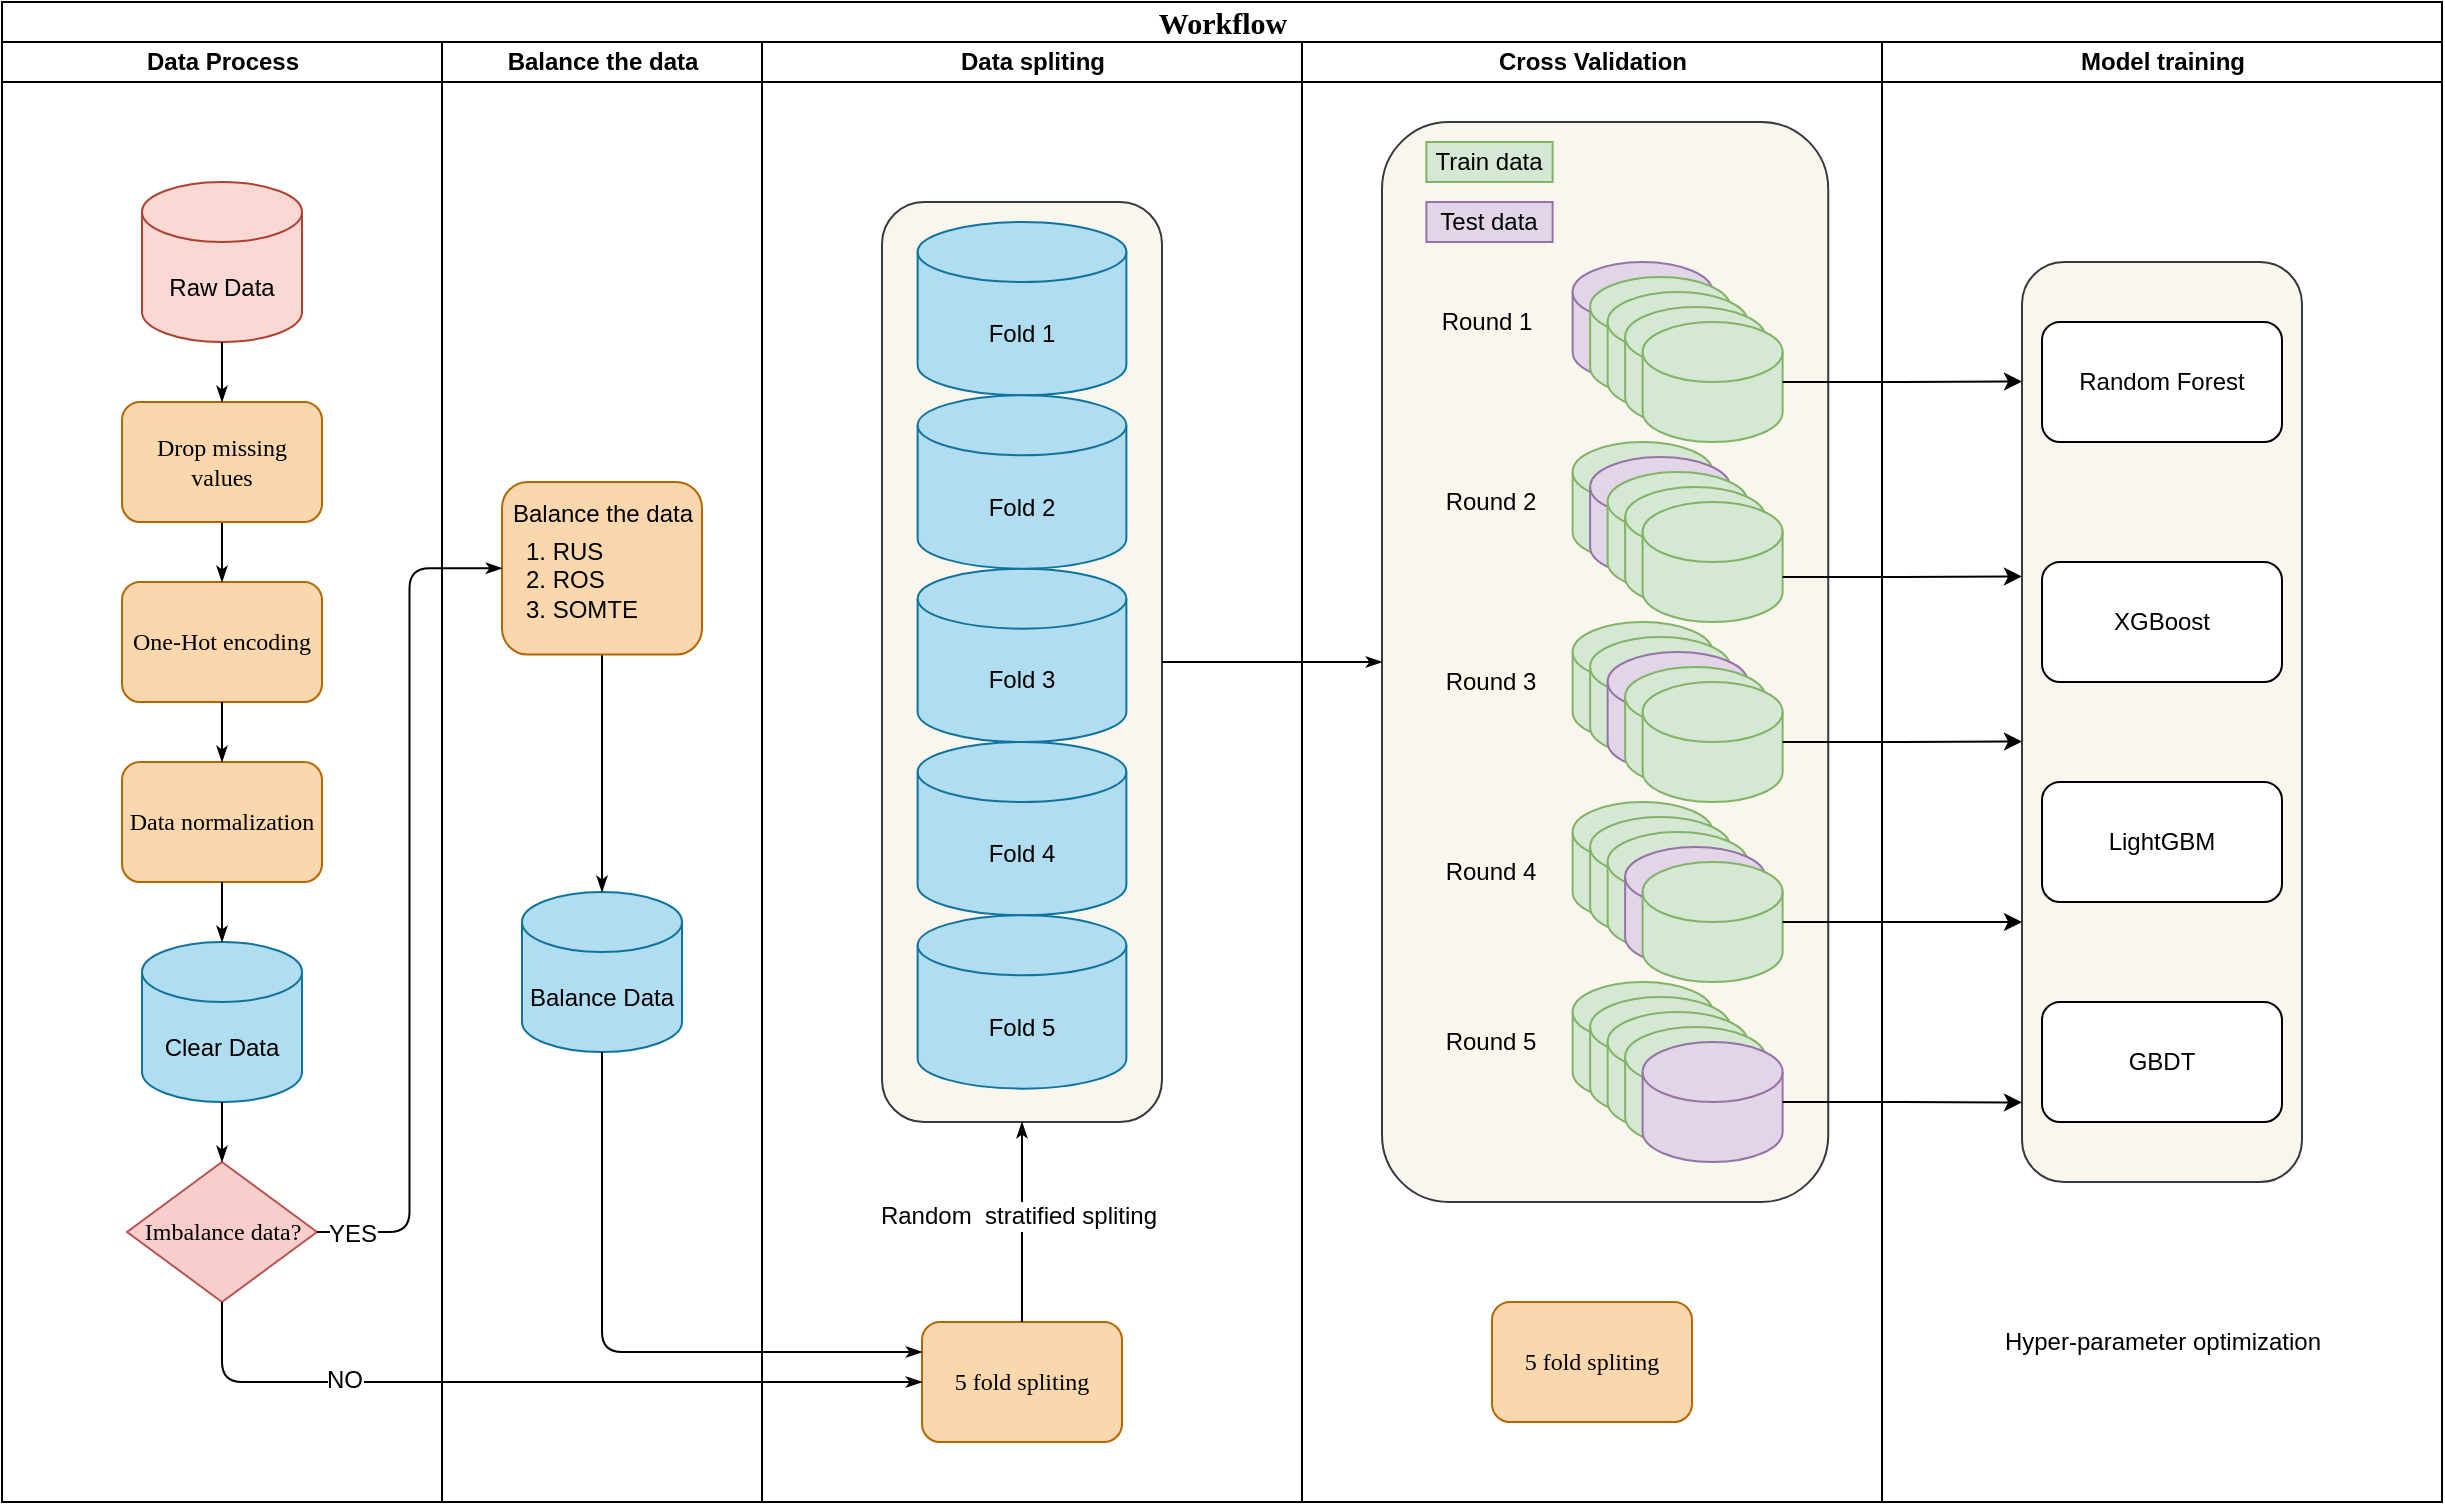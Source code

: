 <mxfile version="17.4.6" type="github">
  <diagram name="Page-1" id="74e2e168-ea6b-b213-b513-2b3c1d86103e">
    <mxGraphModel dx="1409" dy="1704" grid="1" gridSize="10" guides="1" tooltips="1" connect="1" arrows="1" fold="1" page="1" pageScale="1" pageWidth="1100" pageHeight="850" background="none" math="0" shadow="0">
      <root>
        <mxCell id="0" />
        <mxCell id="1" parent="0" />
        <mxCell id="77e6c97f196da883-1" value="&lt;font style=&quot;font-size: 15px&quot;&gt;Workflow&lt;/font&gt;" style="swimlane;html=1;childLayout=stackLayout;startSize=20;rounded=0;shadow=0;labelBackgroundColor=none;strokeWidth=1;fontFamily=Verdana;fontSize=8;align=center;" parent="1" vertex="1">
          <mxGeometry x="120" y="-20" width="1220" height="750" as="geometry" />
        </mxCell>
        <mxCell id="77e6c97f196da883-2" value="Data Process" style="swimlane;html=1;startSize=20;" parent="77e6c97f196da883-1" vertex="1">
          <mxGeometry y="20" width="220" height="730" as="geometry" />
        </mxCell>
        <mxCell id="SEI4IOqOExJCMmpLVqtO-1" value="&lt;div&gt;Raw Data&lt;/div&gt;" style="shape=cylinder3;whiteSpace=wrap;html=1;boundedLbl=1;backgroundOutline=1;size=15;fillColor=#fad9d5;strokeColor=#ae4132;" vertex="1" parent="77e6c97f196da883-2">
          <mxGeometry x="70" y="70" width="80" height="80" as="geometry" />
        </mxCell>
        <mxCell id="77e6c97f196da883-11" value="One-Hot encoding" style="rounded=1;whiteSpace=wrap;html=1;shadow=0;labelBackgroundColor=none;strokeWidth=1;fontFamily=Verdana;fontSize=12;align=center;fillColor=#fad7ac;strokeColor=#b46504;" parent="77e6c97f196da883-2" vertex="1">
          <mxGeometry x="60" y="270" width="100" height="60" as="geometry" />
        </mxCell>
        <mxCell id="77e6c97f196da883-26" style="edgeStyle=orthogonalEdgeStyle;rounded=1;html=1;labelBackgroundColor=none;startArrow=none;startFill=0;startSize=5;endArrow=classicThin;endFill=1;endSize=5;jettySize=auto;orthogonalLoop=1;strokeWidth=1;fontFamily=Verdana;fontSize=8;exitX=0.5;exitY=1;exitDx=0;exitDy=0;" parent="77e6c97f196da883-2" source="SEI4IOqOExJCMmpLVqtO-13" target="77e6c97f196da883-11" edge="1">
          <mxGeometry relative="1" as="geometry">
            <mxPoint x="135" y="155" as="sourcePoint" />
          </mxGeometry>
        </mxCell>
        <mxCell id="SEI4IOqOExJCMmpLVqtO-10" value="Data normalization" style="rounded=1;whiteSpace=wrap;html=1;shadow=0;labelBackgroundColor=none;strokeWidth=1;fontFamily=Verdana;fontSize=12;align=center;fillColor=#fad7ac;strokeColor=#b46504;" vertex="1" parent="77e6c97f196da883-2">
          <mxGeometry x="60" y="360" width="100" height="60" as="geometry" />
        </mxCell>
        <mxCell id="SEI4IOqOExJCMmpLVqtO-12" style="edgeStyle=orthogonalEdgeStyle;rounded=1;html=1;labelBackgroundColor=none;startArrow=none;startFill=0;startSize=5;endArrow=classicThin;endFill=1;endSize=5;jettySize=auto;orthogonalLoop=1;strokeWidth=1;fontFamily=Verdana;fontSize=8;exitX=0.5;exitY=1;exitDx=0;exitDy=0;" edge="1" parent="77e6c97f196da883-2" source="77e6c97f196da883-11" target="SEI4IOqOExJCMmpLVqtO-10">
          <mxGeometry relative="1" as="geometry">
            <mxPoint x="120" y="200" as="sourcePoint" />
            <mxPoint x="120" y="260" as="targetPoint" />
          </mxGeometry>
        </mxCell>
        <mxCell id="SEI4IOqOExJCMmpLVqtO-13" value="Drop missing values" style="rounded=1;whiteSpace=wrap;html=1;shadow=0;labelBackgroundColor=none;strokeWidth=1;fontFamily=Verdana;fontSize=12;align=center;fillColor=#fad7ac;strokeColor=#b46504;" vertex="1" parent="77e6c97f196da883-2">
          <mxGeometry x="60" y="180" width="100" height="60" as="geometry" />
        </mxCell>
        <mxCell id="SEI4IOqOExJCMmpLVqtO-14" style="edgeStyle=orthogonalEdgeStyle;rounded=1;html=1;labelBackgroundColor=none;startArrow=none;startFill=0;startSize=5;endArrow=classicThin;endFill=1;endSize=5;jettySize=auto;orthogonalLoop=1;strokeWidth=1;fontFamily=Verdana;fontSize=8;entryX=0.5;entryY=0;entryDx=0;entryDy=0;" edge="1" parent="77e6c97f196da883-2" source="SEI4IOqOExJCMmpLVqtO-1" target="SEI4IOqOExJCMmpLVqtO-13">
          <mxGeometry relative="1" as="geometry">
            <mxPoint x="120" y="280" as="sourcePoint" />
            <mxPoint x="120" y="310" as="targetPoint" />
          </mxGeometry>
        </mxCell>
        <mxCell id="SEI4IOqOExJCMmpLVqtO-15" value="&lt;div&gt;Clear Data&lt;/div&gt;" style="shape=cylinder3;whiteSpace=wrap;html=1;boundedLbl=1;backgroundOutline=1;size=15;fillColor=#b1ddf0;strokeColor=#10739e;" vertex="1" parent="77e6c97f196da883-2">
          <mxGeometry x="70" y="450" width="80" height="80" as="geometry" />
        </mxCell>
        <mxCell id="SEI4IOqOExJCMmpLVqtO-16" style="edgeStyle=elbowEdgeStyle;rounded=1;html=1;labelBackgroundColor=none;startArrow=none;startFill=0;startSize=5;endArrow=classicThin;endFill=1;endSize=5;jettySize=auto;orthogonalLoop=1;strokeWidth=1;fontFamily=Verdana;fontSize=8;exitX=0.5;exitY=1;exitDx=0;exitDy=0;entryX=0.5;entryY=0;entryDx=0;entryDy=0;entryPerimeter=0;" edge="1" parent="77e6c97f196da883-2" source="SEI4IOqOExJCMmpLVqtO-10" target="SEI4IOqOExJCMmpLVqtO-15">
          <mxGeometry relative="1" as="geometry">
            <mxPoint x="120" y="340" as="sourcePoint" />
            <mxPoint x="120" y="370" as="targetPoint" />
          </mxGeometry>
        </mxCell>
        <mxCell id="SEI4IOqOExJCMmpLVqtO-19" value="Imbalance data?" style="rhombus;whiteSpace=wrap;html=1;rounded=0;shadow=0;labelBackgroundColor=none;strokeWidth=1;fontFamily=Verdana;fontSize=12;align=center;fillColor=#f8cecc;strokeColor=#b85450;" vertex="1" parent="77e6c97f196da883-2">
          <mxGeometry x="62.5" y="560" width="95" height="70" as="geometry" />
        </mxCell>
        <mxCell id="SEI4IOqOExJCMmpLVqtO-20" style="edgeStyle=orthogonalEdgeStyle;rounded=1;html=1;labelBackgroundColor=none;startArrow=none;startFill=0;startSize=5;endArrow=classicThin;endFill=1;endSize=5;jettySize=auto;orthogonalLoop=1;strokeWidth=1;fontFamily=Verdana;fontSize=8;exitX=0.5;exitY=1;exitDx=0;exitDy=0;entryX=0.5;entryY=0;entryDx=0;entryDy=0;exitPerimeter=0;" edge="1" parent="77e6c97f196da883-2" source="SEI4IOqOExJCMmpLVqtO-15" target="SEI4IOqOExJCMmpLVqtO-19">
          <mxGeometry relative="1" as="geometry">
            <mxPoint x="120" y="430" as="sourcePoint" />
            <mxPoint x="120" y="460" as="targetPoint" />
          </mxGeometry>
        </mxCell>
        <mxCell id="77e6c97f196da883-3" value="Balance the data" style="swimlane;html=1;startSize=20;" parent="77e6c97f196da883-1" vertex="1">
          <mxGeometry x="220" y="20" width="160" height="730" as="geometry" />
        </mxCell>
        <mxCell id="SEI4IOqOExJCMmpLVqtO-70" value="&lt;div&gt;Balance Data&lt;/div&gt;" style="shape=cylinder3;whiteSpace=wrap;html=1;boundedLbl=1;backgroundOutline=1;size=15;fillColor=#b1ddf0;strokeColor=#10739e;" vertex="1" parent="77e6c97f196da883-3">
          <mxGeometry x="40" y="425" width="80" height="80" as="geometry" />
        </mxCell>
        <mxCell id="SEI4IOqOExJCMmpLVqtO-74" style="edgeStyle=orthogonalEdgeStyle;rounded=1;html=1;labelBackgroundColor=none;startArrow=none;startFill=0;startSize=5;endArrow=classicThin;endFill=1;endSize=5;jettySize=auto;orthogonalLoop=1;strokeWidth=1;fontFamily=Verdana;fontSize=8;exitX=0.5;exitY=1;exitDx=0;exitDy=0;entryX=0.5;entryY=0;entryDx=0;entryDy=0;entryPerimeter=0;" edge="1" parent="77e6c97f196da883-3" source="SEI4IOqOExJCMmpLVqtO-27" target="SEI4IOqOExJCMmpLVqtO-70">
          <mxGeometry relative="1" as="geometry">
            <mxPoint x="-100" y="250" as="sourcePoint" />
            <mxPoint x="-100" y="280" as="targetPoint" />
          </mxGeometry>
        </mxCell>
        <mxCell id="SEI4IOqOExJCMmpLVqtO-27" value="" style="rounded=1;whiteSpace=wrap;html=1;shadow=0;labelBackgroundColor=none;strokeWidth=1;fontFamily=Verdana;fontSize=12;align=center;fillColor=#fad7ac;strokeColor=#b46504;" vertex="1" parent="77e6c97f196da883-3">
          <mxGeometry x="30" y="220" width="100" height="86.25" as="geometry" />
        </mxCell>
        <mxCell id="SEI4IOqOExJCMmpLVqtO-31" value="Balance the data" style="text;html=1;align=center;verticalAlign=middle;resizable=0;points=[];autosize=1;strokeColor=none;fillColor=none;fontSize=12;" vertex="1" parent="77e6c97f196da883-3">
          <mxGeometry x="25" y="225.598" width="110" height="20" as="geometry" />
        </mxCell>
        <mxCell id="SEI4IOqOExJCMmpLVqtO-67" value="&lt;div align=&quot;left&quot;&gt;1. RUS&lt;br&gt;&lt;/div&gt;&lt;div align=&quot;left&quot;&gt;2. ROS&lt;/div&gt;&lt;div align=&quot;left&quot;&gt;3. SOMTE&lt;br&gt;&lt;/div&gt;" style="text;html=1;align=left;verticalAlign=middle;resizable=0;points=[];autosize=1;strokeColor=none;fillColor=none;fontSize=12;" vertex="1" parent="77e6c97f196da883-3">
          <mxGeometry x="40" y="243.523" width="70" height="50" as="geometry" />
        </mxCell>
        <mxCell id="77e6c97f196da883-4" value="&lt;div&gt;Data spliting&lt;/div&gt;" style="swimlane;html=1;startSize=20;rounded=0;" parent="77e6c97f196da883-1" vertex="1">
          <mxGeometry x="380" y="20" width="270" height="730" as="geometry" />
        </mxCell>
        <mxCell id="SEI4IOqOExJCMmpLVqtO-257" value="" style="rounded=1;whiteSpace=wrap;html=1;fontSize=12;strokeWidth=1;fillColor=#f9f7ed;strokeColor=#36393d;" vertex="1" parent="77e6c97f196da883-4">
          <mxGeometry x="60" y="80" width="140" height="460" as="geometry" />
        </mxCell>
        <mxCell id="SEI4IOqOExJCMmpLVqtO-17" value="5 fold spliting" style="rounded=1;whiteSpace=wrap;html=1;shadow=0;labelBackgroundColor=none;strokeWidth=1;fontFamily=Verdana;fontSize=12;align=center;fillColor=#fad7ac;strokeColor=#b46504;" vertex="1" parent="77e6c97f196da883-4">
          <mxGeometry x="80" y="640" width="100" height="60" as="geometry" />
        </mxCell>
        <mxCell id="SEI4IOqOExJCMmpLVqtO-215" value="Fold 4" style="shape=cylinder3;whiteSpace=wrap;html=1;boundedLbl=1;backgroundOutline=1;size=15;fillColor=#b1ddf0;strokeColor=#10739e;" vertex="1" parent="77e6c97f196da883-4">
          <mxGeometry x="77.81" y="349.99" width="104.373" height="86.667" as="geometry" />
        </mxCell>
        <mxCell id="SEI4IOqOExJCMmpLVqtO-216" value="Fold 3" style="shape=cylinder3;whiteSpace=wrap;html=1;boundedLbl=1;backgroundOutline=1;size=15;fillColor=#b1ddf0;strokeColor=#10739e;" vertex="1" parent="77e6c97f196da883-4">
          <mxGeometry x="77.817" y="263.323" width="104.373" height="86.667" as="geometry" />
        </mxCell>
        <mxCell id="SEI4IOqOExJCMmpLVqtO-217" value="Fold 1" style="shape=cylinder3;whiteSpace=wrap;html=1;boundedLbl=1;backgroundOutline=1;size=15;fillColor=#b1ddf0;strokeColor=#10739e;" vertex="1" parent="77e6c97f196da883-4">
          <mxGeometry x="77.813" y="89.997" width="104.373" height="86.667" as="geometry" />
        </mxCell>
        <mxCell id="SEI4IOqOExJCMmpLVqtO-218" value="Fold 2" style="shape=cylinder3;whiteSpace=wrap;html=1;boundedLbl=1;backgroundOutline=1;size=15;fillColor=#b1ddf0;strokeColor=#10739e;" vertex="1" parent="77e6c97f196da883-4">
          <mxGeometry x="77.81" y="176.66" width="104.373" height="86.667" as="geometry" />
        </mxCell>
        <mxCell id="SEI4IOqOExJCMmpLVqtO-219" value="Fold 5" style="shape=cylinder3;whiteSpace=wrap;html=1;boundedLbl=1;backgroundOutline=1;size=15;fillColor=#b1ddf0;strokeColor=#10739e;" vertex="1" parent="77e6c97f196da883-4">
          <mxGeometry x="77.817" y="436.653" width="104.373" height="86.667" as="geometry" />
        </mxCell>
        <mxCell id="SEI4IOqOExJCMmpLVqtO-258" style="edgeStyle=orthogonalEdgeStyle;rounded=1;html=1;labelBackgroundColor=none;startArrow=none;startFill=0;startSize=5;endArrow=classicThin;endFill=1;endSize=5;jettySize=auto;orthogonalLoop=1;strokeWidth=1;fontFamily=Verdana;fontSize=8;entryX=0.5;entryY=1;entryDx=0;entryDy=0;exitX=0.5;exitY=0;exitDx=0;exitDy=0;" edge="1" parent="77e6c97f196da883-4" source="SEI4IOqOExJCMmpLVqtO-17" target="SEI4IOqOExJCMmpLVqtO-257">
          <mxGeometry relative="1" as="geometry">
            <mxPoint x="-70" y="515" as="sourcePoint" />
            <mxPoint x="90" y="665" as="targetPoint" />
          </mxGeometry>
        </mxCell>
        <mxCell id="SEI4IOqOExJCMmpLVqtO-259" value="Random&amp;nbsp; stratified spliting" style="edgeLabel;html=1;align=center;verticalAlign=middle;resizable=0;points=[];fontSize=12;" vertex="1" connectable="0" parent="SEI4IOqOExJCMmpLVqtO-258">
          <mxGeometry x="0.055" y="2" relative="1" as="geometry">
            <mxPoint as="offset" />
          </mxGeometry>
        </mxCell>
        <mxCell id="77e6c97f196da883-5" value="Cross Validation" style="swimlane;html=1;startSize=20;" parent="77e6c97f196da883-1" vertex="1">
          <mxGeometry x="650" y="20" width="290" height="730" as="geometry" />
        </mxCell>
        <mxCell id="SEI4IOqOExJCMmpLVqtO-212" value="" style="group;strokeColor=none;rounded=0;glass=0;shadow=0;" vertex="1" connectable="0" parent="77e6c97f196da883-5">
          <mxGeometry x="40" y="40" width="223.12" height="540" as="geometry" />
        </mxCell>
        <mxCell id="SEI4IOqOExJCMmpLVqtO-200" value="" style="rounded=1;whiteSpace=wrap;html=1;fontSize=12;strokeWidth=1;sketch=0;fillColor=#f9f7ed;strokeColor=#36393d;" vertex="1" parent="SEI4IOqOExJCMmpLVqtO-212">
          <mxGeometry width="223.12" height="540" as="geometry" />
        </mxCell>
        <mxCell id="SEI4IOqOExJCMmpLVqtO-202" value="Train data" style="rounded=0;whiteSpace=wrap;html=1;fontSize=12;strokeWidth=1;fillColor=#d5e8d4;strokeColor=#82b366;" vertex="1" parent="SEI4IOqOExJCMmpLVqtO-212">
          <mxGeometry x="22.19" y="10" width="63.12" height="20" as="geometry" />
        </mxCell>
        <mxCell id="SEI4IOqOExJCMmpLVqtO-203" value="Test data" style="rounded=0;whiteSpace=wrap;html=1;fontSize=12;strokeWidth=1;fillColor=#e1d5e7;strokeColor=#9673a6;" vertex="1" parent="SEI4IOqOExJCMmpLVqtO-212">
          <mxGeometry x="22.19" y="40" width="63.12" height="20" as="geometry" />
        </mxCell>
        <mxCell id="SEI4IOqOExJCMmpLVqtO-207" value="Round 1" style="text;html=1;align=center;verticalAlign=middle;resizable=0;points=[];autosize=1;strokeColor=none;fillColor=none;fontSize=12;" vertex="1" parent="SEI4IOqOExJCMmpLVqtO-212">
          <mxGeometry x="22.19" y="90" width="60" height="20" as="geometry" />
        </mxCell>
        <mxCell id="SEI4IOqOExJCMmpLVqtO-208" value="Round 2" style="text;html=1;align=center;verticalAlign=middle;resizable=0;points=[];autosize=1;strokeColor=none;fillColor=none;fontSize=12;" vertex="1" parent="SEI4IOqOExJCMmpLVqtO-212">
          <mxGeometry x="23.75" y="180" width="60" height="20" as="geometry" />
        </mxCell>
        <mxCell id="SEI4IOqOExJCMmpLVqtO-209" value="Round 3" style="text;html=1;align=center;verticalAlign=middle;resizable=0;points=[];autosize=1;strokeColor=none;fillColor=none;fontSize=12;" vertex="1" parent="SEI4IOqOExJCMmpLVqtO-212">
          <mxGeometry x="23.75" y="270" width="60" height="20" as="geometry" />
        </mxCell>
        <mxCell id="SEI4IOqOExJCMmpLVqtO-210" value="Round 4" style="text;html=1;align=center;verticalAlign=middle;resizable=0;points=[];autosize=1;strokeColor=none;fillColor=none;fontSize=12;" vertex="1" parent="SEI4IOqOExJCMmpLVqtO-212">
          <mxGeometry x="23.75" y="365" width="60" height="20" as="geometry" />
        </mxCell>
        <mxCell id="SEI4IOqOExJCMmpLVqtO-211" value="Round 5" style="text;html=1;align=center;verticalAlign=middle;resizable=0;points=[];autosize=1;strokeColor=none;fillColor=none;fontSize=12;" vertex="1" parent="SEI4IOqOExJCMmpLVqtO-212">
          <mxGeometry x="23.75" y="450" width="60" height="20" as="geometry" />
        </mxCell>
        <mxCell id="SEI4IOqOExJCMmpLVqtO-157" value="" style="shape=cylinder3;whiteSpace=wrap;html=1;boundedLbl=1;backgroundOutline=1;size=15;fillColor=#d5e8d4;strokeColor=#82b366;" vertex="1" parent="SEI4IOqOExJCMmpLVqtO-212">
          <mxGeometry x="95.31" y="430" width="70" height="60" as="geometry" />
        </mxCell>
        <mxCell id="SEI4IOqOExJCMmpLVqtO-158" value="" style="shape=cylinder3;whiteSpace=wrap;html=1;boundedLbl=1;backgroundOutline=1;size=15;fillColor=#d5e8d4;strokeColor=#82b366;" vertex="1" parent="SEI4IOqOExJCMmpLVqtO-212">
          <mxGeometry x="104.06" y="437.5" width="70" height="60" as="geometry" />
        </mxCell>
        <mxCell id="SEI4IOqOExJCMmpLVqtO-159" value="" style="shape=cylinder3;whiteSpace=wrap;html=1;boundedLbl=1;backgroundOutline=1;size=15;fillColor=#d5e8d4;strokeColor=#82b366;" vertex="1" parent="SEI4IOqOExJCMmpLVqtO-212">
          <mxGeometry x="112.81" y="445" width="70" height="60" as="geometry" />
        </mxCell>
        <mxCell id="SEI4IOqOExJCMmpLVqtO-160" value="" style="shape=cylinder3;whiteSpace=wrap;html=1;boundedLbl=1;backgroundOutline=1;size=15;fillColor=#d5e8d4;strokeColor=#82b366;" vertex="1" parent="SEI4IOqOExJCMmpLVqtO-212">
          <mxGeometry x="121.56" y="452.5" width="70" height="60" as="geometry" />
        </mxCell>
        <mxCell id="SEI4IOqOExJCMmpLVqtO-161" value="" style="shape=cylinder3;whiteSpace=wrap;html=1;boundedLbl=1;backgroundOutline=1;size=15;fillColor=#e1d5e7;strokeColor=#9673a6;" vertex="1" parent="SEI4IOqOExJCMmpLVqtO-212">
          <mxGeometry x="130.31" y="460" width="70" height="60" as="geometry" />
        </mxCell>
        <mxCell id="SEI4IOqOExJCMmpLVqtO-162" value="" style="shape=cylinder3;whiteSpace=wrap;html=1;boundedLbl=1;backgroundOutline=1;size=15;fillColor=#d5e8d4;strokeColor=#82b366;" vertex="1" parent="SEI4IOqOExJCMmpLVqtO-212">
          <mxGeometry x="95.31" y="340" width="70" height="60" as="geometry" />
        </mxCell>
        <mxCell id="SEI4IOqOExJCMmpLVqtO-163" value="" style="shape=cylinder3;whiteSpace=wrap;html=1;boundedLbl=1;backgroundOutline=1;size=15;fillColor=#d5e8d4;strokeColor=#82b366;" vertex="1" parent="SEI4IOqOExJCMmpLVqtO-212">
          <mxGeometry x="104.06" y="347.5" width="70" height="60" as="geometry" />
        </mxCell>
        <mxCell id="SEI4IOqOExJCMmpLVqtO-164" value="" style="shape=cylinder3;whiteSpace=wrap;html=1;boundedLbl=1;backgroundOutline=1;size=15;fillColor=#d5e8d4;strokeColor=#82b366;" vertex="1" parent="SEI4IOqOExJCMmpLVqtO-212">
          <mxGeometry x="112.81" y="355" width="70" height="60" as="geometry" />
        </mxCell>
        <mxCell id="SEI4IOqOExJCMmpLVqtO-165" value="" style="shape=cylinder3;whiteSpace=wrap;html=1;boundedLbl=1;backgroundOutline=1;size=15;fillColor=#e1d5e7;strokeColor=#9673a6;" vertex="1" parent="SEI4IOqOExJCMmpLVqtO-212">
          <mxGeometry x="121.56" y="362.5" width="70" height="60" as="geometry" />
        </mxCell>
        <mxCell id="SEI4IOqOExJCMmpLVqtO-166" value="" style="shape=cylinder3;whiteSpace=wrap;html=1;boundedLbl=1;backgroundOutline=1;size=15;fillColor=#d5e8d4;strokeColor=#82b366;" vertex="1" parent="SEI4IOqOExJCMmpLVqtO-212">
          <mxGeometry x="130.31" y="370" width="70" height="60" as="geometry" />
        </mxCell>
        <mxCell id="SEI4IOqOExJCMmpLVqtO-167" value="" style="shape=cylinder3;whiteSpace=wrap;html=1;boundedLbl=1;backgroundOutline=1;size=15;fillColor=#d5e8d4;strokeColor=#82b366;" vertex="1" parent="SEI4IOqOExJCMmpLVqtO-212">
          <mxGeometry x="95.31" y="250" width="70" height="60" as="geometry" />
        </mxCell>
        <mxCell id="SEI4IOqOExJCMmpLVqtO-168" value="" style="shape=cylinder3;whiteSpace=wrap;html=1;boundedLbl=1;backgroundOutline=1;size=15;fillColor=#d5e8d4;strokeColor=#82b366;" vertex="1" parent="SEI4IOqOExJCMmpLVqtO-212">
          <mxGeometry x="104.06" y="257.5" width="70" height="60" as="geometry" />
        </mxCell>
        <mxCell id="SEI4IOqOExJCMmpLVqtO-263" style="edgeStyle=orthogonalEdgeStyle;rounded=0;orthogonalLoop=1;jettySize=auto;html=1;exitX=0;exitY=0;exitDx=0;exitDy=37.5;exitPerimeter=0;entryX=0;entryY=0;entryDx=0;entryDy=15;entryPerimeter=0;fontSize=12;" edge="1" parent="SEI4IOqOExJCMmpLVqtO-212" source="SEI4IOqOExJCMmpLVqtO-169" target="SEI4IOqOExJCMmpLVqtO-170">
          <mxGeometry relative="1" as="geometry" />
        </mxCell>
        <mxCell id="SEI4IOqOExJCMmpLVqtO-169" value="" style="shape=cylinder3;whiteSpace=wrap;html=1;boundedLbl=1;backgroundOutline=1;size=15;fillColor=#e1d5e7;strokeColor=#9673a6;" vertex="1" parent="SEI4IOqOExJCMmpLVqtO-212">
          <mxGeometry x="112.81" y="265" width="70" height="60" as="geometry" />
        </mxCell>
        <mxCell id="SEI4IOqOExJCMmpLVqtO-170" value="" style="shape=cylinder3;whiteSpace=wrap;html=1;boundedLbl=1;backgroundOutline=1;size=15;fillColor=#d5e8d4;strokeColor=#82b366;" vertex="1" parent="SEI4IOqOExJCMmpLVqtO-212">
          <mxGeometry x="121.56" y="272.5" width="70" height="60" as="geometry" />
        </mxCell>
        <mxCell id="SEI4IOqOExJCMmpLVqtO-171" value="" style="shape=cylinder3;whiteSpace=wrap;html=1;boundedLbl=1;backgroundOutline=1;size=15;fillColor=#d5e8d4;strokeColor=#82b366;" vertex="1" parent="SEI4IOqOExJCMmpLVqtO-212">
          <mxGeometry x="130.31" y="280" width="70" height="60" as="geometry" />
        </mxCell>
        <mxCell id="SEI4IOqOExJCMmpLVqtO-182" value="" style="shape=cylinder3;whiteSpace=wrap;html=1;boundedLbl=1;backgroundOutline=1;size=15;fillColor=#d5e8d4;strokeColor=#82b366;" vertex="1" parent="SEI4IOqOExJCMmpLVqtO-212">
          <mxGeometry x="95.31" y="160" width="70" height="60" as="geometry" />
        </mxCell>
        <mxCell id="SEI4IOqOExJCMmpLVqtO-183" value="" style="shape=cylinder3;whiteSpace=wrap;html=1;boundedLbl=1;backgroundOutline=1;size=15;fillColor=#e1d5e7;strokeColor=#9673a6;" vertex="1" parent="SEI4IOqOExJCMmpLVqtO-212">
          <mxGeometry x="104.06" y="167.5" width="70" height="60" as="geometry" />
        </mxCell>
        <mxCell id="SEI4IOqOExJCMmpLVqtO-184" value="" style="shape=cylinder3;whiteSpace=wrap;html=1;boundedLbl=1;backgroundOutline=1;size=15;fillColor=#d5e8d4;strokeColor=#82b366;" vertex="1" parent="SEI4IOqOExJCMmpLVqtO-212">
          <mxGeometry x="112.81" y="175" width="70" height="60" as="geometry" />
        </mxCell>
        <mxCell id="SEI4IOqOExJCMmpLVqtO-185" value="" style="shape=cylinder3;whiteSpace=wrap;html=1;boundedLbl=1;backgroundOutline=1;size=15;fillColor=#d5e8d4;strokeColor=#82b366;" vertex="1" parent="SEI4IOqOExJCMmpLVqtO-212">
          <mxGeometry x="121.56" y="182.5" width="70" height="60" as="geometry" />
        </mxCell>
        <mxCell id="SEI4IOqOExJCMmpLVqtO-186" value="" style="shape=cylinder3;whiteSpace=wrap;html=1;boundedLbl=1;backgroundOutline=1;size=15;fillColor=#d5e8d4;strokeColor=#82b366;" vertex="1" parent="SEI4IOqOExJCMmpLVqtO-212">
          <mxGeometry x="130.31" y="190" width="70" height="60" as="geometry" />
        </mxCell>
        <mxCell id="SEI4IOqOExJCMmpLVqtO-188" value="" style="shape=cylinder3;whiteSpace=wrap;html=1;boundedLbl=1;backgroundOutline=1;size=15;fillColor=#e1d5e7;strokeColor=#9673a6;" vertex="1" parent="SEI4IOqOExJCMmpLVqtO-212">
          <mxGeometry x="95.31" y="70" width="70" height="60" as="geometry" />
        </mxCell>
        <mxCell id="SEI4IOqOExJCMmpLVqtO-189" value="" style="shape=cylinder3;whiteSpace=wrap;html=1;boundedLbl=1;backgroundOutline=1;size=15;fillColor=#d5e8d4;strokeColor=#82b366;" vertex="1" parent="SEI4IOqOExJCMmpLVqtO-212">
          <mxGeometry x="104.06" y="77.5" width="70" height="60" as="geometry" />
        </mxCell>
        <mxCell id="SEI4IOqOExJCMmpLVqtO-190" value="" style="shape=cylinder3;whiteSpace=wrap;html=1;boundedLbl=1;backgroundOutline=1;size=15;fillColor=#d5e8d4;strokeColor=#82b366;" vertex="1" parent="SEI4IOqOExJCMmpLVqtO-212">
          <mxGeometry x="112.81" y="85" width="70" height="60" as="geometry" />
        </mxCell>
        <mxCell id="SEI4IOqOExJCMmpLVqtO-191" value="" style="shape=cylinder3;whiteSpace=wrap;html=1;boundedLbl=1;backgroundOutline=1;size=15;fillColor=#d5e8d4;strokeColor=#82b366;" vertex="1" parent="SEI4IOqOExJCMmpLVqtO-212">
          <mxGeometry x="121.56" y="92.5" width="70" height="60" as="geometry" />
        </mxCell>
        <mxCell id="SEI4IOqOExJCMmpLVqtO-192" value="" style="shape=cylinder3;whiteSpace=wrap;html=1;boundedLbl=1;backgroundOutline=1;size=15;fillColor=#d5e8d4;strokeColor=#82b366;" vertex="1" parent="SEI4IOqOExJCMmpLVqtO-212">
          <mxGeometry x="130.31" y="100" width="70" height="60" as="geometry" />
        </mxCell>
        <mxCell id="SEI4IOqOExJCMmpLVqtO-280" value="5 fold spliting" style="rounded=1;whiteSpace=wrap;html=1;shadow=0;labelBackgroundColor=none;strokeWidth=1;fontFamily=Verdana;fontSize=12;align=center;fillColor=#fad7ac;strokeColor=#b46504;" vertex="1" parent="77e6c97f196da883-5">
          <mxGeometry x="95" y="630" width="100" height="60" as="geometry" />
        </mxCell>
        <mxCell id="77e6c97f196da883-6" value="Model training" style="swimlane;html=1;startSize=20;" parent="77e6c97f196da883-1" vertex="1">
          <mxGeometry x="940" y="20" width="280" height="730" as="geometry" />
        </mxCell>
        <mxCell id="SEI4IOqOExJCMmpLVqtO-279" value="" style="rounded=1;whiteSpace=wrap;html=1;fontSize=12;strokeWidth=1;fillColor=#f9f7ed;strokeColor=#36393d;" vertex="1" parent="77e6c97f196da883-6">
          <mxGeometry x="70" y="110" width="140" height="460" as="geometry" />
        </mxCell>
        <mxCell id="SEI4IOqOExJCMmpLVqtO-270" value="Random Forest" style="rounded=1;whiteSpace=wrap;html=1;shadow=0;glass=0;sketch=0;fontSize=12;strokeColor=default;strokeWidth=1;" vertex="1" parent="77e6c97f196da883-6">
          <mxGeometry x="80" y="140" width="120" height="60" as="geometry" />
        </mxCell>
        <mxCell id="SEI4IOqOExJCMmpLVqtO-271" value="XGBoost" style="rounded=1;whiteSpace=wrap;html=1;shadow=0;glass=0;sketch=0;fontSize=12;strokeColor=default;strokeWidth=1;" vertex="1" parent="77e6c97f196da883-6">
          <mxGeometry x="80" y="260" width="120" height="60" as="geometry" />
        </mxCell>
        <mxCell id="SEI4IOqOExJCMmpLVqtO-272" value="GBDT" style="rounded=1;whiteSpace=wrap;html=1;shadow=0;glass=0;sketch=0;fontSize=12;strokeColor=default;strokeWidth=1;" vertex="1" parent="77e6c97f196da883-6">
          <mxGeometry x="80" y="480" width="120" height="60" as="geometry" />
        </mxCell>
        <mxCell id="SEI4IOqOExJCMmpLVqtO-273" value="LightGBM" style="rounded=1;whiteSpace=wrap;html=1;shadow=0;glass=0;sketch=0;fontSize=12;strokeColor=default;strokeWidth=1;" vertex="1" parent="77e6c97f196da883-6">
          <mxGeometry x="80" y="370" width="120" height="60" as="geometry" />
        </mxCell>
        <mxCell id="SEI4IOqOExJCMmpLVqtO-281" value="Hyper-parameter optimization" style="text;html=1;align=center;verticalAlign=middle;resizable=0;points=[];autosize=1;strokeColor=none;fillColor=none;fontSize=12;" vertex="1" parent="77e6c97f196da883-6">
          <mxGeometry x="55" y="640" width="170" height="20" as="geometry" />
        </mxCell>
        <mxCell id="SEI4IOqOExJCMmpLVqtO-25" style="edgeStyle=orthogonalEdgeStyle;rounded=1;html=1;labelBackgroundColor=none;startArrow=none;startFill=0;startSize=5;endArrow=classicThin;endFill=1;endSize=5;jettySize=auto;orthogonalLoop=1;strokeWidth=1;fontFamily=Verdana;fontSize=8;exitX=0.5;exitY=1;exitDx=0;exitDy=0;entryX=0;entryY=0.5;entryDx=0;entryDy=0;" edge="1" parent="77e6c97f196da883-1" source="SEI4IOqOExJCMmpLVqtO-19" target="SEI4IOqOExJCMmpLVqtO-17">
          <mxGeometry relative="1" as="geometry">
            <mxPoint x="120" y="450" as="sourcePoint" />
            <mxPoint x="120" y="480" as="targetPoint" />
          </mxGeometry>
        </mxCell>
        <mxCell id="SEI4IOqOExJCMmpLVqtO-26" value="&lt;div&gt;NO&lt;/div&gt;" style="edgeLabel;html=1;align=center;verticalAlign=middle;resizable=0;points=[];fontSize=12;" vertex="1" connectable="0" parent="SEI4IOqOExJCMmpLVqtO-25">
          <mxGeometry x="-0.483" y="1" relative="1" as="geometry">
            <mxPoint as="offset" />
          </mxGeometry>
        </mxCell>
        <mxCell id="SEI4IOqOExJCMmpLVqtO-82" style="edgeStyle=orthogonalEdgeStyle;rounded=1;html=1;labelBackgroundColor=none;startArrow=none;startFill=0;startSize=5;endArrow=classicThin;endFill=1;endSize=5;jettySize=auto;orthogonalLoop=1;strokeWidth=1;fontFamily=Verdana;fontSize=8;entryX=0;entryY=0.5;entryDx=0;entryDy=0;exitX=1;exitY=0.5;exitDx=0;exitDy=0;" edge="1" parent="77e6c97f196da883-1" source="SEI4IOqOExJCMmpLVqtO-19" target="SEI4IOqOExJCMmpLVqtO-27">
          <mxGeometry relative="1" as="geometry">
            <mxPoint x="350" y="240" as="sourcePoint" />
            <mxPoint x="400" y="695" as="targetPoint" />
          </mxGeometry>
        </mxCell>
        <mxCell id="SEI4IOqOExJCMmpLVqtO-197" value="&lt;div&gt;YES&lt;/div&gt;" style="edgeLabel;html=1;align=center;verticalAlign=middle;resizable=0;points=[];fontSize=12;" vertex="1" connectable="0" parent="SEI4IOqOExJCMmpLVqtO-82">
          <mxGeometry x="-0.917" y="-1" relative="1" as="geometry">
            <mxPoint as="offset" />
          </mxGeometry>
        </mxCell>
        <mxCell id="SEI4IOqOExJCMmpLVqtO-196" style="edgeStyle=orthogonalEdgeStyle;rounded=1;html=1;labelBackgroundColor=none;startArrow=none;startFill=0;startSize=5;endArrow=classicThin;endFill=1;endSize=5;jettySize=auto;orthogonalLoop=1;strokeWidth=1;fontFamily=Verdana;fontSize=8;entryX=0;entryY=0.25;entryDx=0;entryDy=0;exitX=0.5;exitY=1;exitDx=0;exitDy=0;exitPerimeter=0;" edge="1" parent="77e6c97f196da883-1" source="SEI4IOqOExJCMmpLVqtO-70" target="SEI4IOqOExJCMmpLVqtO-17">
          <mxGeometry relative="1" as="geometry">
            <mxPoint x="167.5" y="625" as="sourcePoint" />
            <mxPoint x="250" y="293.125" as="targetPoint" />
          </mxGeometry>
        </mxCell>
        <mxCell id="SEI4IOqOExJCMmpLVqtO-265" style="edgeStyle=orthogonalEdgeStyle;rounded=1;html=1;labelBackgroundColor=none;startArrow=none;startFill=0;startSize=5;endArrow=classicThin;endFill=1;endSize=5;jettySize=auto;orthogonalLoop=1;strokeWidth=1;fontFamily=Verdana;fontSize=8;entryX=0;entryY=0.5;entryDx=0;entryDy=0;exitX=1;exitY=0.5;exitDx=0;exitDy=0;" edge="1" parent="77e6c97f196da883-1" source="SEI4IOqOExJCMmpLVqtO-257" target="SEI4IOqOExJCMmpLVqtO-200">
          <mxGeometry relative="1" as="geometry">
            <mxPoint x="167.5" y="625" as="sourcePoint" />
            <mxPoint x="260" y="293.125" as="targetPoint" />
          </mxGeometry>
        </mxCell>
        <mxCell id="SEI4IOqOExJCMmpLVqtO-274" style="edgeStyle=orthogonalEdgeStyle;rounded=0;orthogonalLoop=1;jettySize=auto;html=1;exitX=1;exitY=0.5;exitDx=0;exitDy=0;exitPerimeter=0;entryX=0;entryY=0.187;entryDx=0;entryDy=0;entryPerimeter=0;fontSize=12;" edge="1" parent="77e6c97f196da883-1" source="SEI4IOqOExJCMmpLVqtO-192">
          <mxGeometry relative="1" as="geometry">
            <mxPoint x="1010" y="189.76" as="targetPoint" />
          </mxGeometry>
        </mxCell>
        <mxCell id="SEI4IOqOExJCMmpLVqtO-275" style="edgeStyle=orthogonalEdgeStyle;rounded=0;orthogonalLoop=1;jettySize=auto;html=1;exitX=1;exitY=0;exitDx=0;exitDy=37.5;exitPerimeter=0;entryX=0;entryY=0.39;entryDx=0;entryDy=0;entryPerimeter=0;fontSize=12;" edge="1" parent="77e6c97f196da883-1" source="SEI4IOqOExJCMmpLVqtO-186">
          <mxGeometry relative="1" as="geometry">
            <mxPoint x="1010" y="287.2" as="targetPoint" />
          </mxGeometry>
        </mxCell>
        <mxCell id="SEI4IOqOExJCMmpLVqtO-276" style="edgeStyle=orthogonalEdgeStyle;rounded=0;orthogonalLoop=1;jettySize=auto;html=1;exitX=1;exitY=0.5;exitDx=0;exitDy=0;exitPerimeter=0;entryX=0;entryY=0.562;entryDx=0;entryDy=0;entryPerimeter=0;fontSize=12;" edge="1" parent="77e6c97f196da883-1" source="SEI4IOqOExJCMmpLVqtO-171">
          <mxGeometry relative="1" as="geometry">
            <mxPoint x="1010" y="369.76" as="targetPoint" />
          </mxGeometry>
        </mxCell>
        <mxCell id="SEI4IOqOExJCMmpLVqtO-277" style="edgeStyle=orthogonalEdgeStyle;rounded=0;orthogonalLoop=1;jettySize=auto;html=1;exitX=1;exitY=0.5;exitDx=0;exitDy=0;exitPerimeter=0;entryX=0;entryY=0.75;entryDx=0;entryDy=0;fontSize=12;" edge="1" parent="77e6c97f196da883-1" source="SEI4IOqOExJCMmpLVqtO-166">
          <mxGeometry relative="1" as="geometry">
            <mxPoint x="1010" y="460.0" as="targetPoint" />
          </mxGeometry>
        </mxCell>
        <mxCell id="SEI4IOqOExJCMmpLVqtO-278" style="edgeStyle=orthogonalEdgeStyle;rounded=0;orthogonalLoop=1;jettySize=auto;html=1;exitX=1;exitY=0.5;exitDx=0;exitDy=0;exitPerimeter=0;entryX=0;entryY=0.938;entryDx=0;entryDy=0;entryPerimeter=0;fontSize=12;" edge="1" parent="77e6c97f196da883-1" source="SEI4IOqOExJCMmpLVqtO-161">
          <mxGeometry relative="1" as="geometry">
            <mxPoint x="1010" y="550.24" as="targetPoint" />
          </mxGeometry>
        </mxCell>
      </root>
    </mxGraphModel>
  </diagram>
</mxfile>
